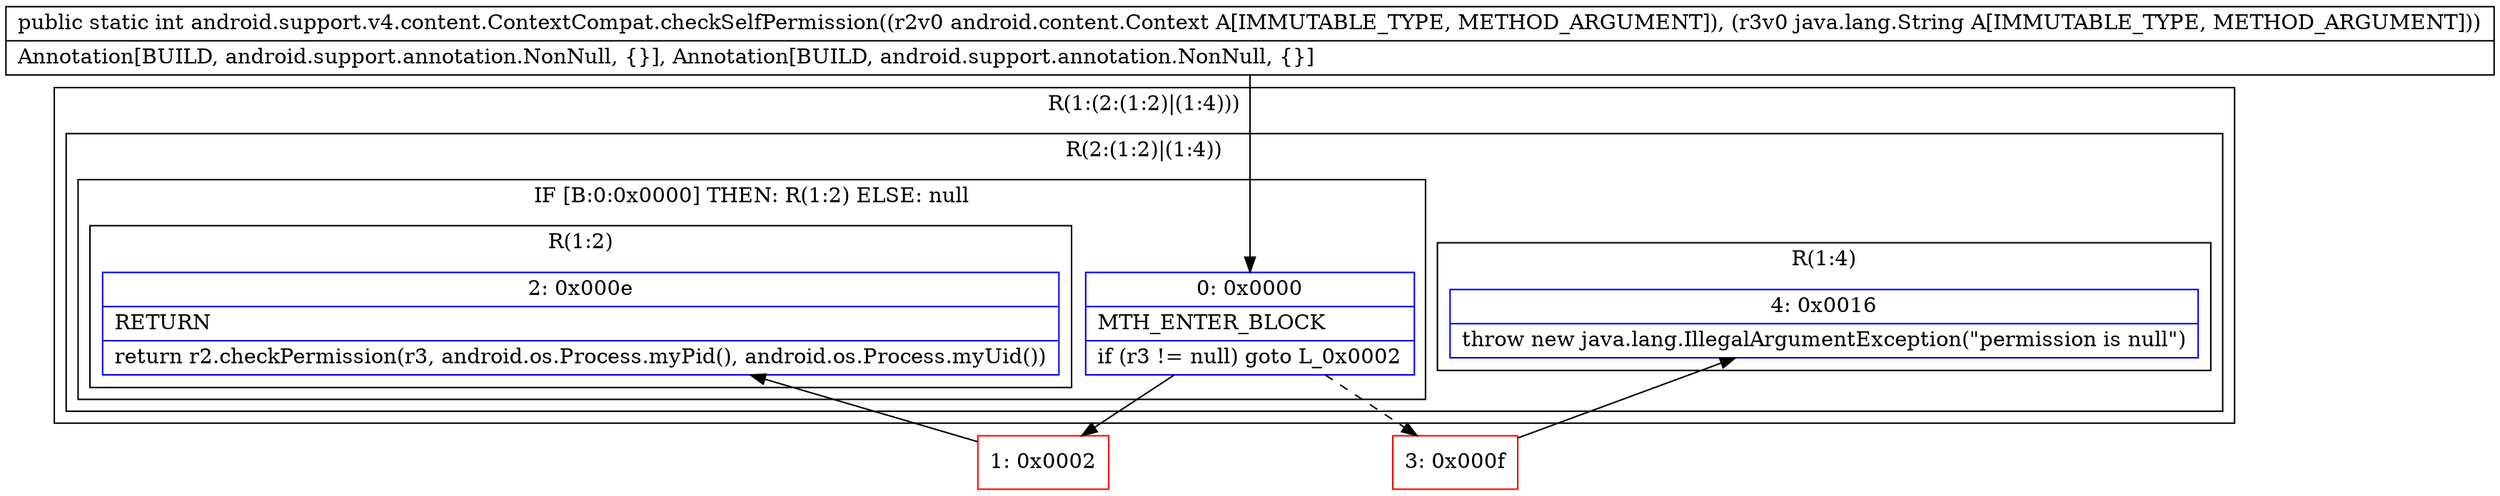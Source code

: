 digraph "CFG forandroid.support.v4.content.ContextCompat.checkSelfPermission(Landroid\/content\/Context;Ljava\/lang\/String;)I" {
subgraph cluster_Region_491202518 {
label = "R(1:(2:(1:2)|(1:4)))";
node [shape=record,color=blue];
subgraph cluster_Region_869886212 {
label = "R(2:(1:2)|(1:4))";
node [shape=record,color=blue];
subgraph cluster_IfRegion_1773048901 {
label = "IF [B:0:0x0000] THEN: R(1:2) ELSE: null";
node [shape=record,color=blue];
Node_0 [shape=record,label="{0\:\ 0x0000|MTH_ENTER_BLOCK\l|if (r3 != null) goto L_0x0002\l}"];
subgraph cluster_Region_1551416637 {
label = "R(1:2)";
node [shape=record,color=blue];
Node_2 [shape=record,label="{2\:\ 0x000e|RETURN\l|return r2.checkPermission(r3, android.os.Process.myPid(), android.os.Process.myUid())\l}"];
}
}
subgraph cluster_Region_2024102131 {
label = "R(1:4)";
node [shape=record,color=blue];
Node_4 [shape=record,label="{4\:\ 0x0016|throw new java.lang.IllegalArgumentException(\"permission is null\")\l}"];
}
}
}
Node_1 [shape=record,color=red,label="{1\:\ 0x0002}"];
Node_3 [shape=record,color=red,label="{3\:\ 0x000f}"];
MethodNode[shape=record,label="{public static int android.support.v4.content.ContextCompat.checkSelfPermission((r2v0 android.content.Context A[IMMUTABLE_TYPE, METHOD_ARGUMENT]), (r3v0 java.lang.String A[IMMUTABLE_TYPE, METHOD_ARGUMENT]))  | Annotation[BUILD, android.support.annotation.NonNull, \{\}], Annotation[BUILD, android.support.annotation.NonNull, \{\}]\l}"];
MethodNode -> Node_0;
Node_0 -> Node_1;
Node_0 -> Node_3[style=dashed];
Node_1 -> Node_2;
Node_3 -> Node_4;
}

